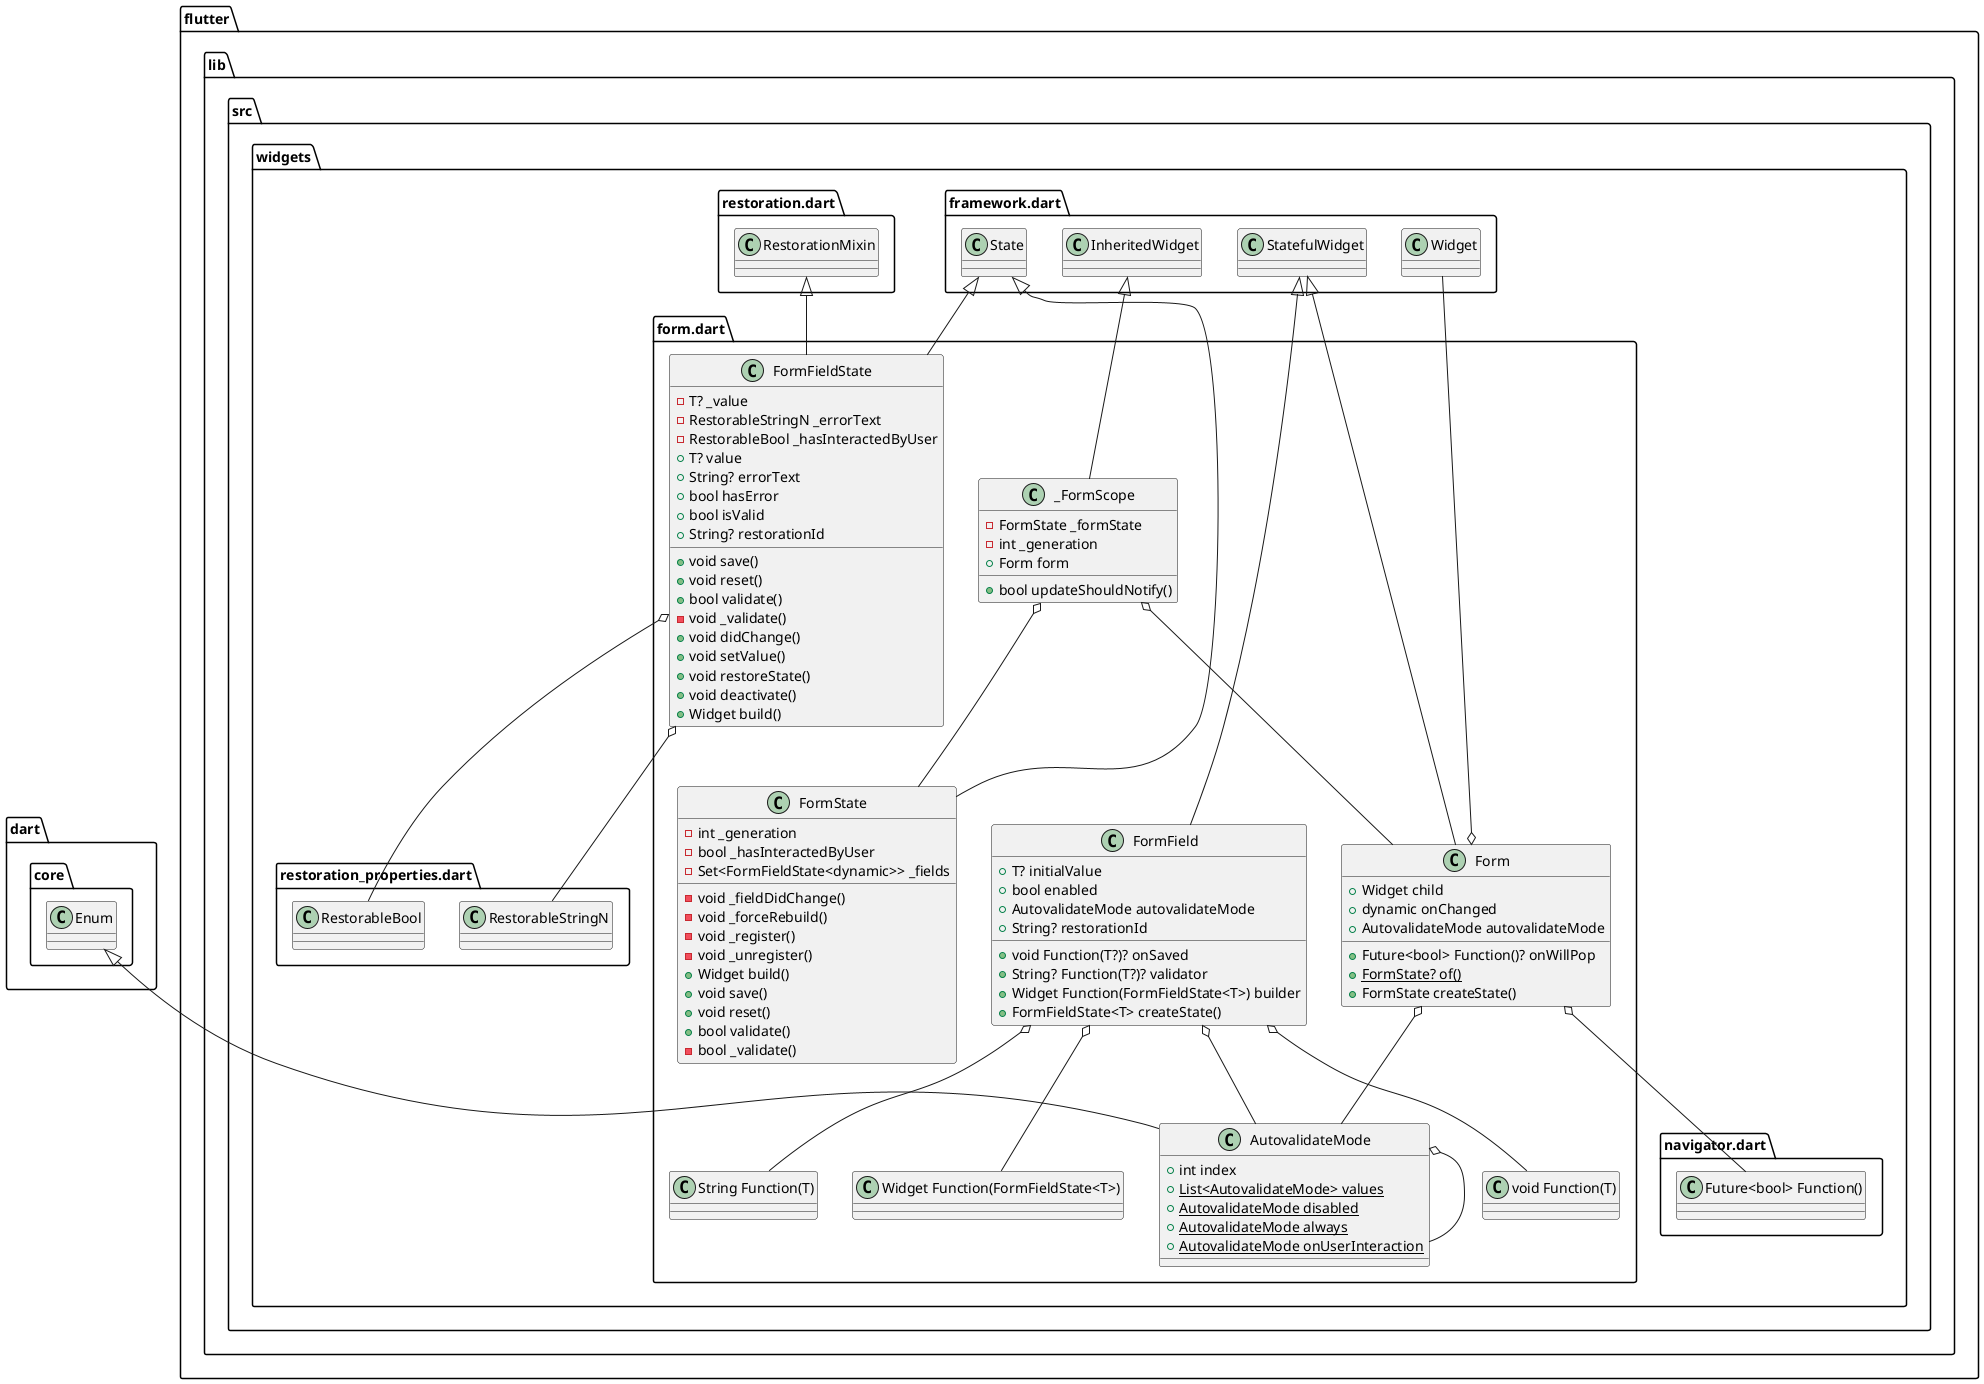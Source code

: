 @startuml
set namespaceSeparator ::

class "flutter::lib::src::widgets::form.dart::Form" {
  +Widget child
  +Future<bool> Function()? onWillPop
  +dynamic onChanged
  +AutovalidateMode autovalidateMode
  {static} +FormState? of()
  +FormState createState()
}

"flutter::lib::src::widgets::form.dart::Form" o-- "flutter::lib::src::widgets::framework.dart::Widget"
"flutter::lib::src::widgets::form.dart::Form" o-- "flutter::lib::src::widgets::navigator.dart::Future<bool> Function()"
"flutter::lib::src::widgets::form.dart::Form" o-- "flutter::lib::src::widgets::form.dart::AutovalidateMode"
"flutter::lib::src::widgets::framework.dart::StatefulWidget" <|-- "flutter::lib::src::widgets::form.dart::Form"

class "flutter::lib::src::widgets::form.dart::FormState" {
  -int _generation
  -bool _hasInteractedByUser
  -Set<FormFieldState<dynamic>> _fields
  -void _fieldDidChange()
  -void _forceRebuild()
  -void _register()
  -void _unregister()
  +Widget build()
  +void save()
  +void reset()
  +bool validate()
  -bool _validate()
}

"flutter::lib::src::widgets::framework.dart::State" <|-- "flutter::lib::src::widgets::form.dart::FormState"

class "flutter::lib::src::widgets::form.dart::_FormScope" {
  -FormState _formState
  -int _generation
  +Form form
  +bool updateShouldNotify()
}

"flutter::lib::src::widgets::form.dart::_FormScope" o-- "flutter::lib::src::widgets::form.dart::FormState"
"flutter::lib::src::widgets::form.dart::_FormScope" o-- "flutter::lib::src::widgets::form.dart::Form"
"flutter::lib::src::widgets::framework.dart::InheritedWidget" <|-- "flutter::lib::src::widgets::form.dart::_FormScope"

class "flutter::lib::src::widgets::form.dart::FormField" {
  +void Function(T?)? onSaved
  +String? Function(T?)? validator
  +Widget Function(FormFieldState<T>) builder
  +T? initialValue
  +bool enabled
  +AutovalidateMode autovalidateMode
  +String? restorationId
  +FormFieldState<T> createState()
}

"flutter::lib::src::widgets::form.dart::FormField" o-- "flutter::lib::src::widgets::form.dart::void Function(T)"
"flutter::lib::src::widgets::form.dart::FormField" o-- "flutter::lib::src::widgets::form.dart::String Function(T)"
"flutter::lib::src::widgets::form.dart::FormField" o-- "flutter::lib::src::widgets::form.dart::Widget Function(FormFieldState<T>)"
"flutter::lib::src::widgets::form.dart::FormField" o-- "flutter::lib::src::widgets::form.dart::AutovalidateMode"
"flutter::lib::src::widgets::framework.dart::StatefulWidget" <|-- "flutter::lib::src::widgets::form.dart::FormField"

class "flutter::lib::src::widgets::form.dart::FormFieldState" {
  -T? _value
  -RestorableStringN _errorText
  -RestorableBool _hasInteractedByUser
  +T? value
  +String? errorText
  +bool hasError
  +bool isValid
  +String? restorationId
  +void save()
  +void reset()
  +bool validate()
  -void _validate()
  +void didChange()
  +void setValue()
  +void restoreState()
  +void deactivate()
  +Widget build()
}

"flutter::lib::src::widgets::form.dart::FormFieldState" o-- "flutter::lib::src::widgets::restoration_properties.dart::RestorableStringN"
"flutter::lib::src::widgets::form.dart::FormFieldState" o-- "flutter::lib::src::widgets::restoration_properties.dart::RestorableBool"
"flutter::lib::src::widgets::framework.dart::State" <|-- "flutter::lib::src::widgets::form.dart::FormFieldState"
"flutter::lib::src::widgets::restoration.dart::RestorationMixin" <|-- "flutter::lib::src::widgets::form.dart::FormFieldState"

class "flutter::lib::src::widgets::form.dart::AutovalidateMode" {
  +int index
  {static} +List<AutovalidateMode> values
  {static} +AutovalidateMode disabled
  {static} +AutovalidateMode always
  {static} +AutovalidateMode onUserInteraction
}

"flutter::lib::src::widgets::form.dart::AutovalidateMode" o-- "flutter::lib::src::widgets::form.dart::AutovalidateMode"
"dart::core::Enum" <|-- "flutter::lib::src::widgets::form.dart::AutovalidateMode"


@enduml